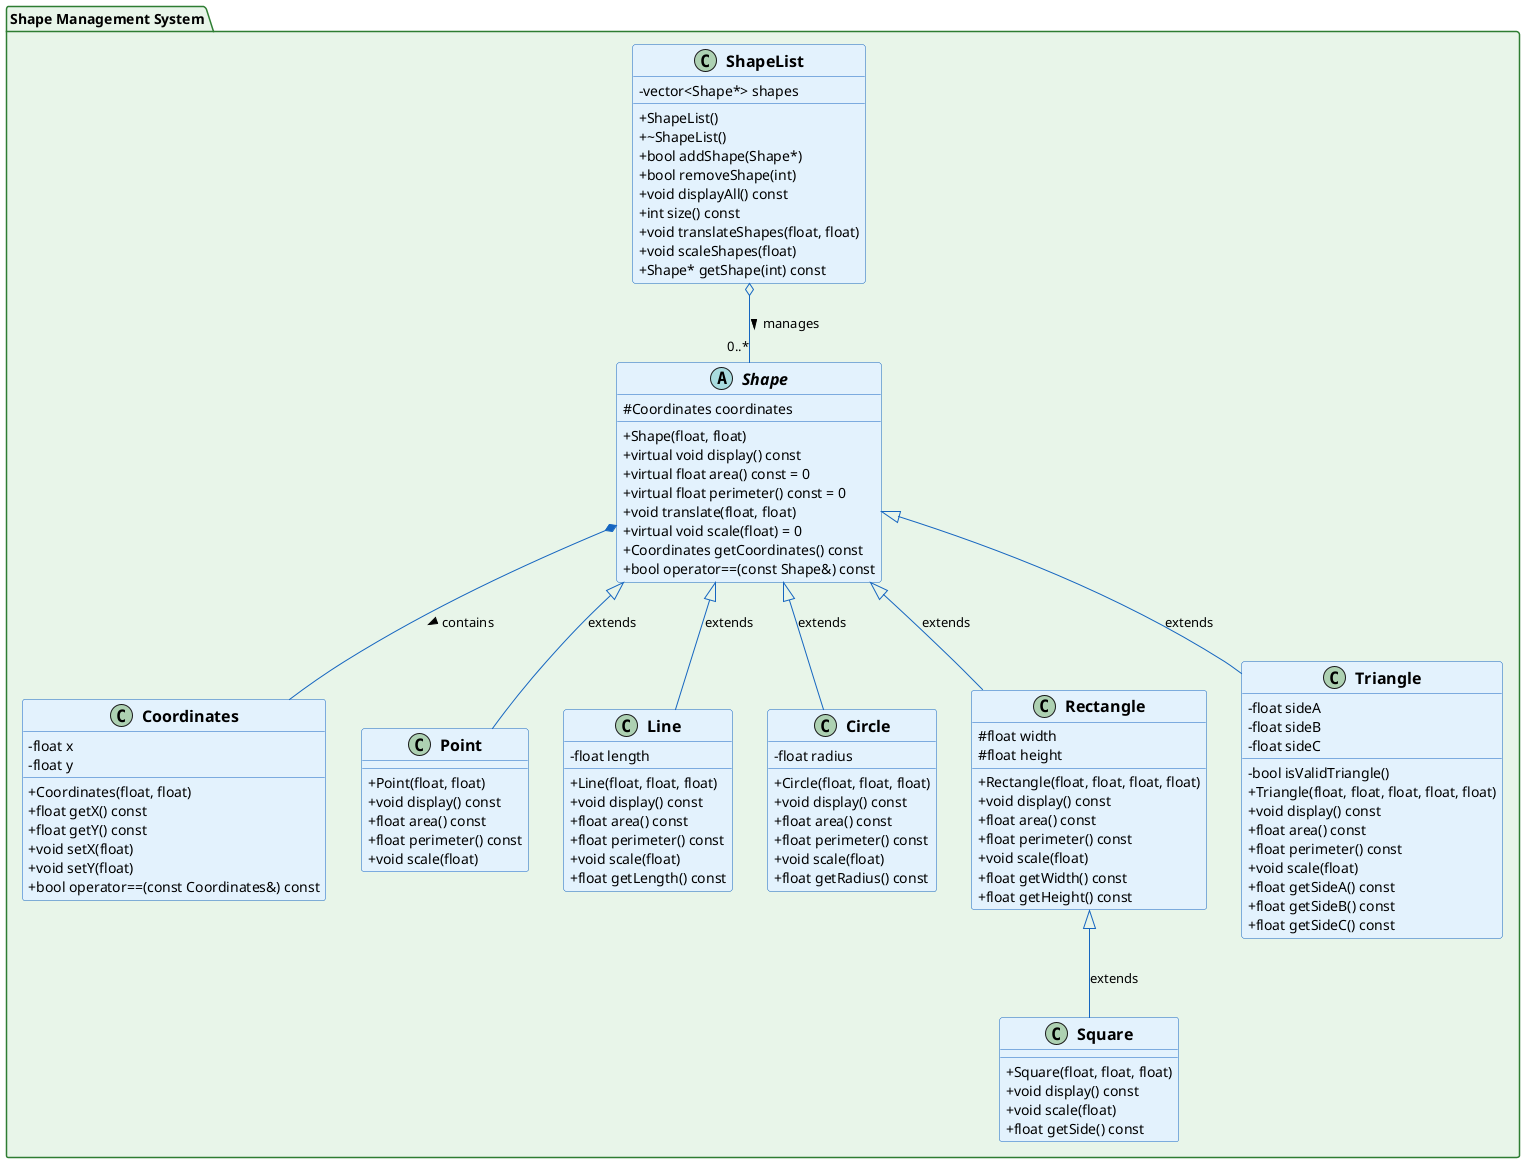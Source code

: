 @startuml Shape Management System

' Style settings
skinparam classAttributeIconSize 0
skinparam classFontStyle bold
skinparam classFontSize 16
skinparam classBackgroundColor #E3F2FD
skinparam classBorderColor #1565C0
skinparam arrowColor #1565C0
skinparam packageBackgroundColor #E8F5E9
skinparam packageBorderColor #2E7D32

package "Shape Management System" {
  ' Abstract base class
  abstract class Shape {
    # Coordinates coordinates
    + Shape(float, float)
    + virtual void display() const
    + virtual float area() const = 0
    + virtual float perimeter() const = 0
    + void translate(float, float)
    + virtual void scale(float) = 0
    + Coordinates getCoordinates() const
    + bool operator==(const Shape&) const
  }
  
  ' Coordinates class
  class Coordinates {
    - float x
    - float y
    + Coordinates(float, float)
    + float getX() const
    + float getY() const
    + void setX(float)
    + void setY(float)
    + bool operator==(const Coordinates&) const
  }
  
  ' Derived shape classes
  class Point {
    + Point(float, float)
    + void display() const
    + float area() const
    + float perimeter() const
    + void scale(float)
  }
  
  class Line {
    - float length
    + Line(float, float, float)
    + void display() const
    + float area() const
    + float perimeter() const
    + void scale(float)
    + float getLength() const
  }
  
  class Circle {
    - float radius
    + Circle(float, float, float)
    + void display() const
    + float area() const
    + float perimeter() const
    + void scale(float)
    + float getRadius() const
  }
  
  class Rectangle {
    # float width
    # float height
    + Rectangle(float, float, float, float)
    + void display() const
    + float area() const
    + float perimeter() const
    + void scale(float)
    + float getWidth() const
    + float getHeight() const
  }
  
  class Square {
    + Square(float, float, float)
    + void display() const
    + void scale(float)
    + float getSide() const
  }
  
  class Triangle {
    - float sideA
    - float sideB
    - float sideC
    - bool isValidTriangle()
    + Triangle(float, float, float, float, float)
    + void display() const
    + float area() const
    + float perimeter() const
    + void scale(float)
    + float getSideA() const
    + float getSideB() const
    + float getSideC() const
  }
  
  ' Shape management class
  class ShapeList {
    - vector<Shape*> shapes
    + ShapeList()
    + ~ShapeList()
    + bool addShape(Shape*)
    + bool removeShape(int)
    + void displayAll() const
    + int size() const
    + void translateShapes(float, float)
    + void scaleShapes(float)
    + Shape* getShape(int) const
  }
  
  ' Relationships
  Shape *-- Coordinates : contains >
  Shape <|-- Point : extends
  Shape <|-- Line : extends
  Shape <|-- Circle : extends
  Shape <|-- Rectangle : extends
  Shape <|-- Triangle : extends
  Rectangle <|-- Square : extends
  ShapeList o-- "0..*" Shape : manages >
}

@enduml 